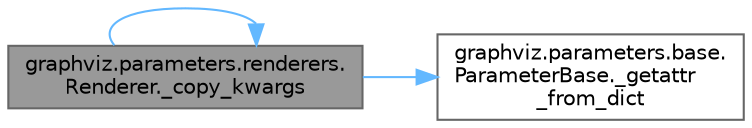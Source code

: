 digraph "graphviz.parameters.renderers.Renderer._copy_kwargs"
{
 // LATEX_PDF_SIZE
  bgcolor="transparent";
  edge [fontname=Helvetica,fontsize=10,labelfontname=Helvetica,labelfontsize=10];
  node [fontname=Helvetica,fontsize=10,shape=box,height=0.2,width=0.4];
  rankdir="LR";
  Node1 [id="Node000001",label="graphviz.parameters.renderers.\lRenderer._copy_kwargs",height=0.2,width=0.4,color="gray40", fillcolor="grey60", style="filled", fontcolor="black",tooltip=" "];
  Node1 -> Node1 [id="edge1_Node000001_Node000001",color="steelblue1",style="solid",tooltip=" "];
  Node1 -> Node2 [id="edge2_Node000001_Node000002",color="steelblue1",style="solid",tooltip=" "];
  Node2 [id="Node000002",label="graphviz.parameters.base.\lParameterBase._getattr\l_from_dict",height=0.2,width=0.4,color="grey40", fillcolor="white", style="filled",URL="$classgraphviz_1_1parameters_1_1base_1_1_parameter_base.html#a10bcabcade1fcfeba6e6386a9baed1a1",tooltip=" "];
}
